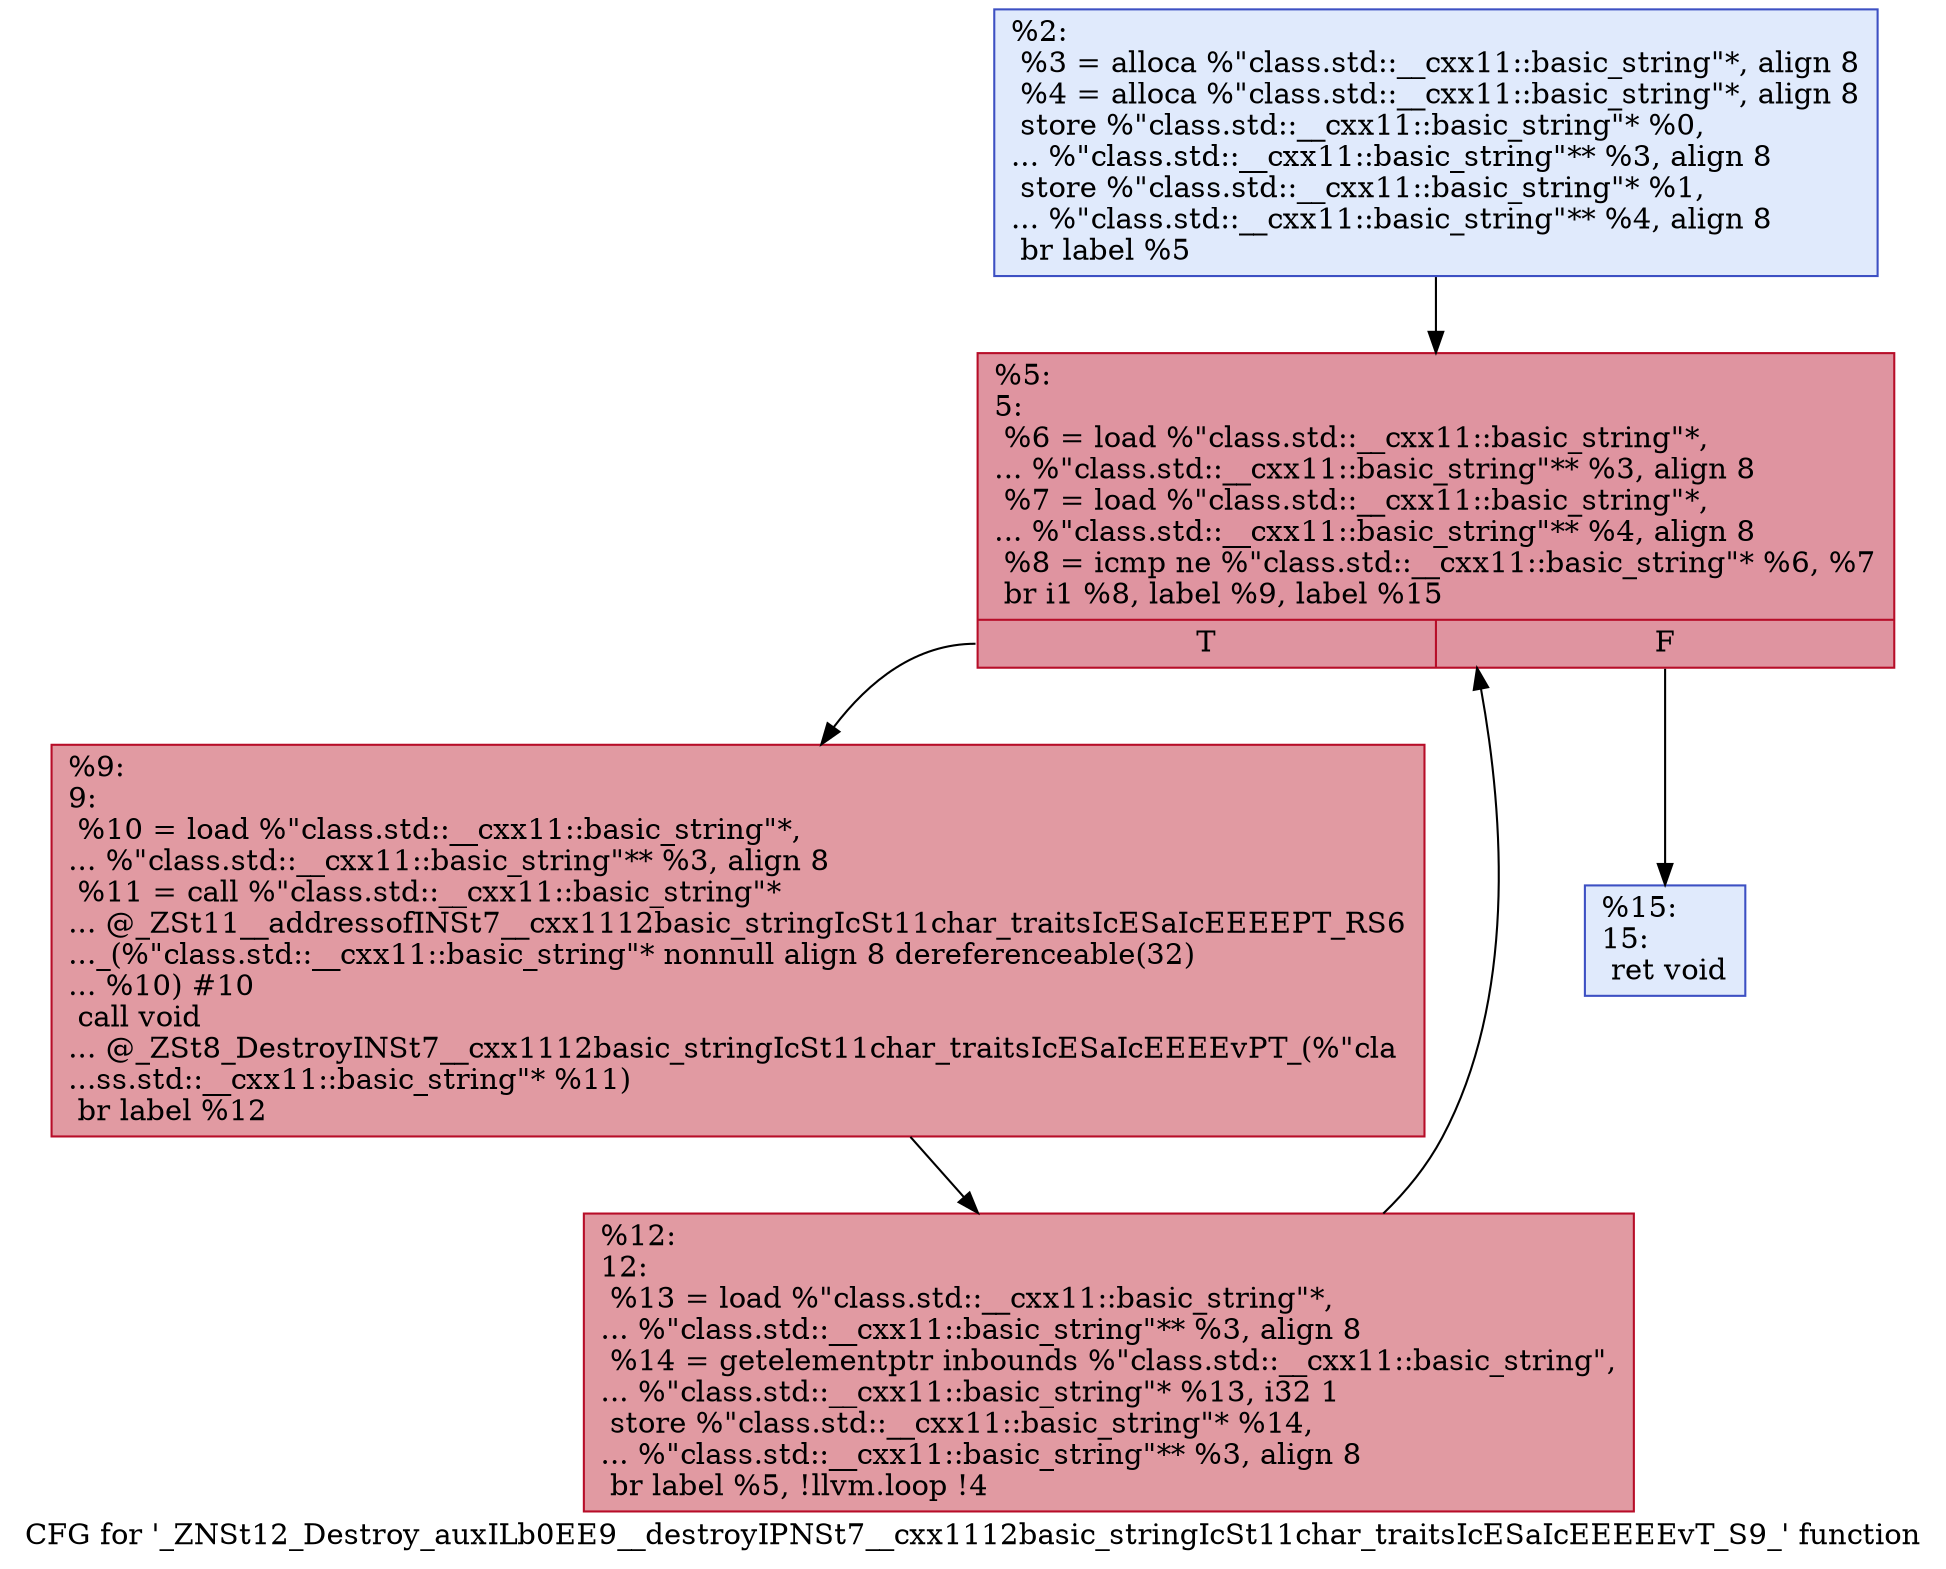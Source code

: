 digraph "CFG for '_ZNSt12_Destroy_auxILb0EE9__destroyIPNSt7__cxx1112basic_stringIcSt11char_traitsIcESaIcEEEEEvT_S9_' function" {
	label="CFG for '_ZNSt12_Destroy_auxILb0EE9__destroyIPNSt7__cxx1112basic_stringIcSt11char_traitsIcESaIcEEEEEvT_S9_' function";

	Node0x55dfade0cd10 [shape=record,color="#3d50c3ff", style=filled, fillcolor="#b9d0f970",label="{%2:\l  %3 = alloca %\"class.std::__cxx11::basic_string\"*, align 8\l  %4 = alloca %\"class.std::__cxx11::basic_string\"*, align 8\l  store %\"class.std::__cxx11::basic_string\"* %0,\l... %\"class.std::__cxx11::basic_string\"** %3, align 8\l  store %\"class.std::__cxx11::basic_string\"* %1,\l... %\"class.std::__cxx11::basic_string\"** %4, align 8\l  br label %5\l}"];
	Node0x55dfade0cd10 -> Node0x55dfade0ce40;
	Node0x55dfade0ce40 [shape=record,color="#b70d28ff", style=filled, fillcolor="#b70d2870",label="{%5:\l5:                                                \l  %6 = load %\"class.std::__cxx11::basic_string\"*,\l... %\"class.std::__cxx11::basic_string\"** %3, align 8\l  %7 = load %\"class.std::__cxx11::basic_string\"*,\l... %\"class.std::__cxx11::basic_string\"** %4, align 8\l  %8 = icmp ne %\"class.std::__cxx11::basic_string\"* %6, %7\l  br i1 %8, label %9, label %15\l|{<s0>T|<s1>F}}"];
	Node0x55dfade0ce40:s0 -> Node0x55dfade0cd60;
	Node0x55dfade0ce40:s1 -> Node0x55dfade0d090;
	Node0x55dfade0cd60 [shape=record,color="#b70d28ff", style=filled, fillcolor="#bb1b2c70",label="{%9:\l9:                                                \l  %10 = load %\"class.std::__cxx11::basic_string\"*,\l... %\"class.std::__cxx11::basic_string\"** %3, align 8\l  %11 = call %\"class.std::__cxx11::basic_string\"*\l... @_ZSt11__addressofINSt7__cxx1112basic_stringIcSt11char_traitsIcESaIcEEEEPT_RS6\l..._(%\"class.std::__cxx11::basic_string\"* nonnull align 8 dereferenceable(32)\l... %10) #10\l  call void\l... @_ZSt8_DestroyINSt7__cxx1112basic_stringIcSt11char_traitsIcESaIcEEEEvPT_(%\"cla\l...ss.std::__cxx11::basic_string\"* %11)\l  br label %12\l}"];
	Node0x55dfade0cd60 -> Node0x55dfade0d380;
	Node0x55dfade0d380 [shape=record,color="#b70d28ff", style=filled, fillcolor="#bb1b2c70",label="{%12:\l12:                                               \l  %13 = load %\"class.std::__cxx11::basic_string\"*,\l... %\"class.std::__cxx11::basic_string\"** %3, align 8\l  %14 = getelementptr inbounds %\"class.std::__cxx11::basic_string\",\l... %\"class.std::__cxx11::basic_string\"* %13, i32 1\l  store %\"class.std::__cxx11::basic_string\"* %14,\l... %\"class.std::__cxx11::basic_string\"** %3, align 8\l  br label %5, !llvm.loop !4\l}"];
	Node0x55dfade0d380 -> Node0x55dfade0ce40;
	Node0x55dfade0d090 [shape=record,color="#3d50c3ff", style=filled, fillcolor="#b9d0f970",label="{%15:\l15:                                               \l  ret void\l}"];
}
